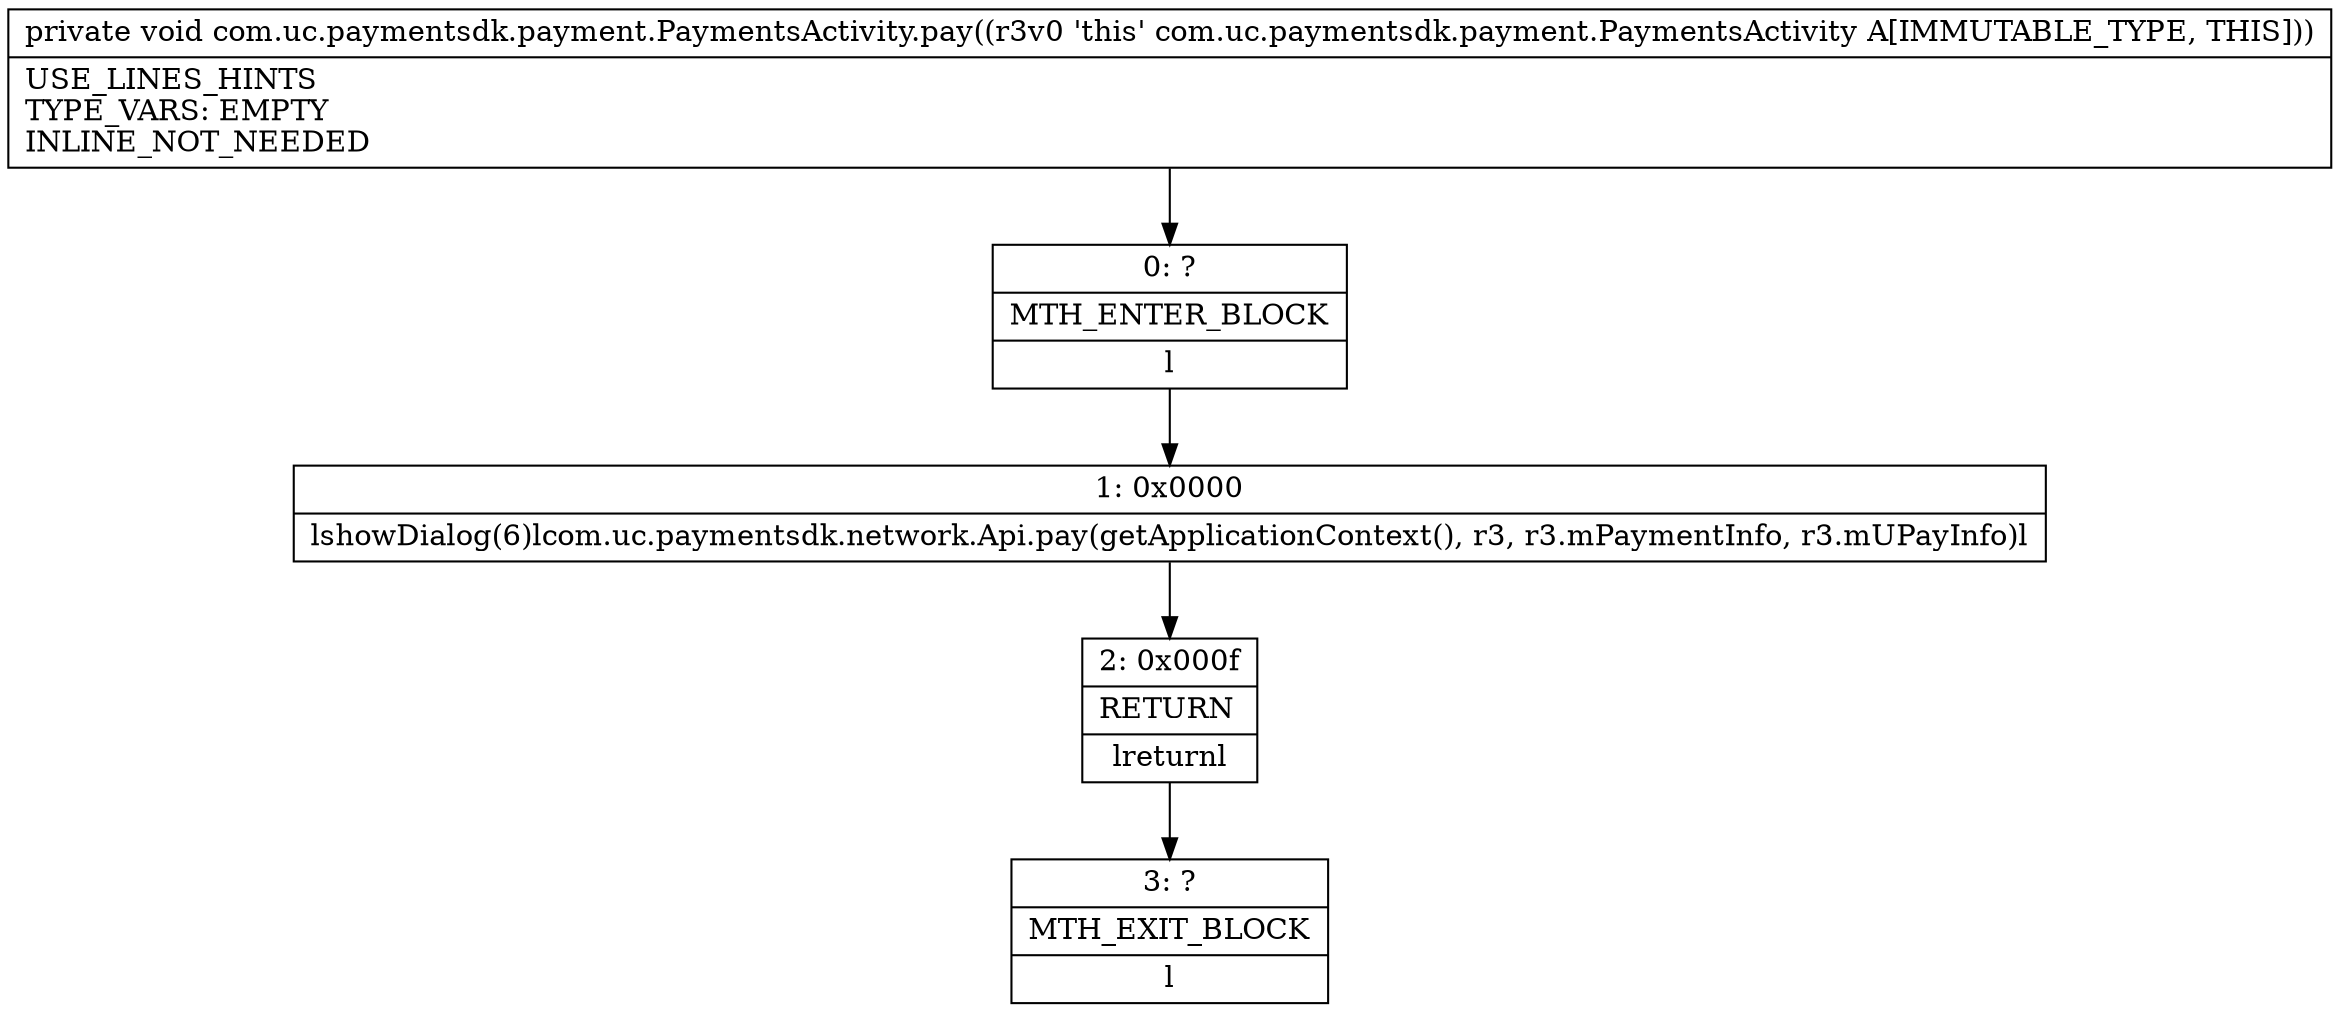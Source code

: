 digraph "CFG forcom.uc.paymentsdk.payment.PaymentsActivity.pay()V" {
Node_0 [shape=record,label="{0\:\ ?|MTH_ENTER_BLOCK\l|l}"];
Node_1 [shape=record,label="{1\:\ 0x0000|lshowDialog(6)lcom.uc.paymentsdk.network.Api.pay(getApplicationContext(), r3, r3.mPaymentInfo, r3.mUPayInfo)l}"];
Node_2 [shape=record,label="{2\:\ 0x000f|RETURN\l|lreturnl}"];
Node_3 [shape=record,label="{3\:\ ?|MTH_EXIT_BLOCK\l|l}"];
MethodNode[shape=record,label="{private void com.uc.paymentsdk.payment.PaymentsActivity.pay((r3v0 'this' com.uc.paymentsdk.payment.PaymentsActivity A[IMMUTABLE_TYPE, THIS]))  | USE_LINES_HINTS\lTYPE_VARS: EMPTY\lINLINE_NOT_NEEDED\l}"];
MethodNode -> Node_0;
Node_0 -> Node_1;
Node_1 -> Node_2;
Node_2 -> Node_3;
}

